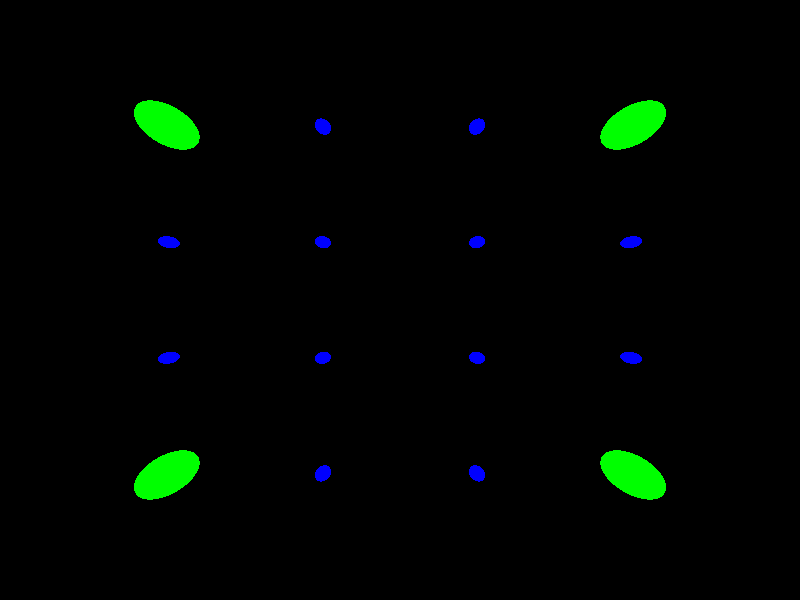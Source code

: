 #version 3.7;
#include "colors.inc"

#declare V = clock;
#declare GAMMA = 1.0 / sqrt(1.0 - V*V);

#debug concat("V: ", str(V,3,2))
#debug concat(", GAMMA: ", str(GAMMA,3,3), "\n")

#declare cameraX = 1.5;
#declare cameraY = 1.5;
#declare cameraZ = 1.5;

global_settings { assumed_gamma 1.8 }

light_source { <cameraX+1, cameraY+1, cameraZ> color White }
light_source { <cameraX-1, cameraY-1, cameraZ> color White }

camera {
  up < 0, 1, 0 >
  right < 1, 0, 0 >
  location < cameraX, cameraY, cameraZ >
  look_at < cameraX, cameraY, 1000000 >
  angle 120.0
}

union {
    #local NrZ = 0;
    #local EndNrZ = 4;
    #while (NrZ < EndNrZ) 
        #local NrY = 0;
        #local EndNrY = 4;
        #while (NrY < EndNrY) 
            #local NrX = 0;
            #local EndNrX = 4;
            #while (NrX < EndNrX) 
                #local X = NrX - cameraX;
                #local Y = NrY - cameraY;
                #local Z = NrZ - cameraZ;
                sphere { < 0, 0, 0 >, 0.05
                    texture {
                        pigment {
                            #if ( NrZ = 0 ) color rgb < 1, 0, 0 > #end
                            #if ( NrZ = 1 ) color rgb < 0.7, 0.7, 0 > #end
                            #if ( NrZ = 2 ) color rgb < 0, 1, 0 > #end
                            #if ( NrZ = 3 ) color rgb < 0, 0, 1 > #end
                        }
                        finish {
                            phong 1
                        }
                    }
                    translate < NrX, NrY, NrZ >
                    matrix < 1.0, 0.0, 0.0,
                        0.0, 1.0, 0.0,
                        0.0, 0.0, GAMMA,
                        0.0, 0.0, GAMMA*V*sqrt(X*X + Y*Y + Z*Z) >
                }
            #local NrX = NrX + 1;
            #end
        #local NrY = NrY + 1;
        #end
    #local NrZ = NrZ + 1;
    #end
}

